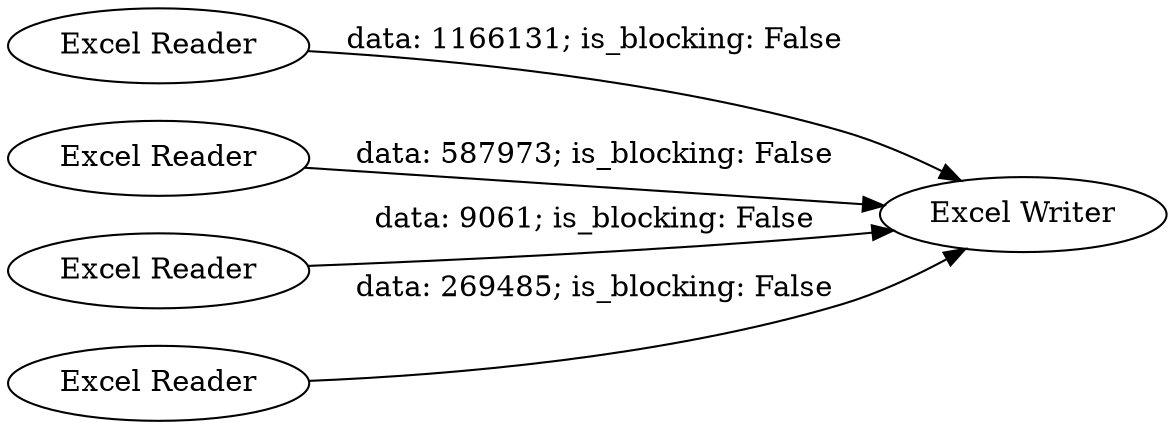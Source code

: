 digraph {
	"9216249487785606980_3" [label="Excel Reader"]
	"9216249487785606980_2" [label="Excel Reader"]
	"9216249487785606980_1" [label="Excel Reader"]
	"9216249487785606980_4" [label="Excel Reader"]
	"9216249487785606980_5" [label="Excel Writer"]
	"9216249487785606980_1" -> "9216249487785606980_5" [label="data: 9061; is_blocking: False"]
	"9216249487785606980_4" -> "9216249487785606980_5" [label="data: 269485; is_blocking: False"]
	"9216249487785606980_2" -> "9216249487785606980_5" [label="data: 587973; is_blocking: False"]
	"9216249487785606980_3" -> "9216249487785606980_5" [label="data: 1166131; is_blocking: False"]
	rankdir=LR
}
